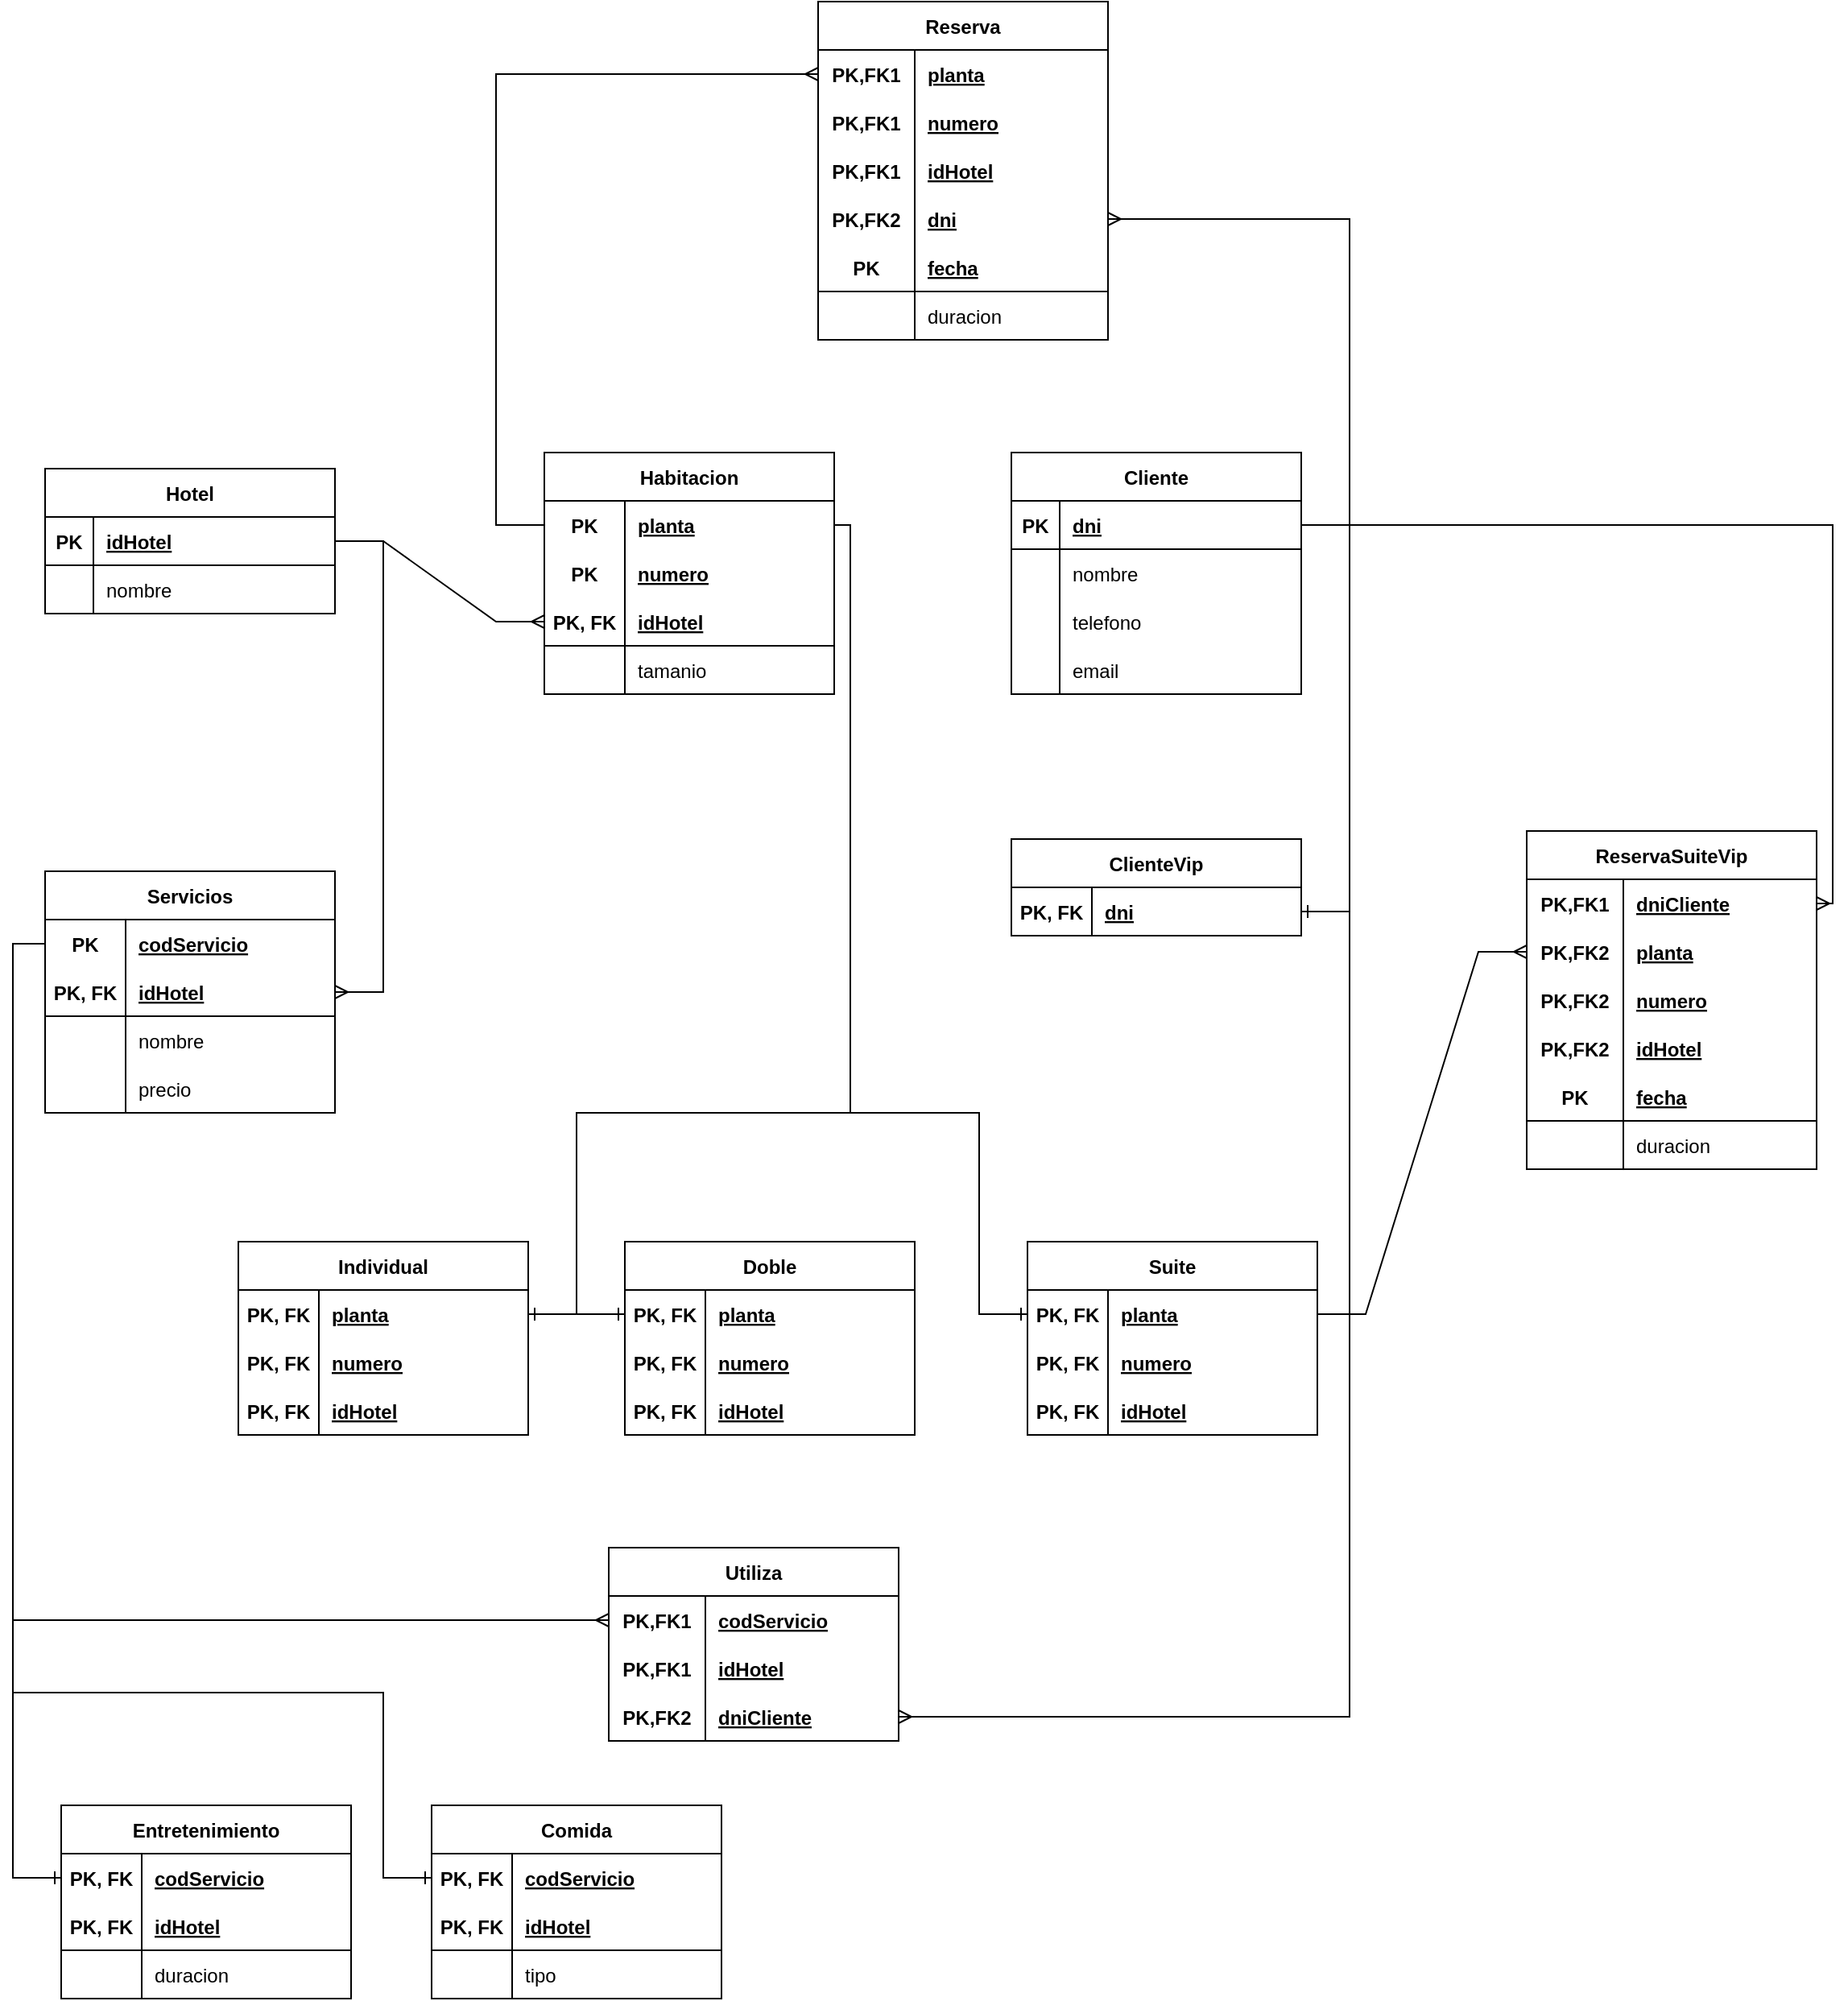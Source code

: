<mxfile version="16.5.1" type="device"><diagram id="R2lEEEUBdFMjLlhIrx00" name="Page-1"><mxGraphModel dx="1102" dy="1785" grid="1" gridSize="10" guides="1" tooltips="1" connect="1" arrows="1" fold="1" page="1" pageScale="1" pageWidth="850" pageHeight="1100" math="0" shadow="0" extFonts="Permanent Marker^https://fonts.googleapis.com/css?family=Permanent+Marker"><root><mxCell id="0"/><mxCell id="1" parent="0"/><mxCell id="rIfGOD6vOHqcDWKmsMJN-1" value="Hotel" style="shape=table;startSize=30;container=1;collapsible=1;childLayout=tableLayout;fixedRows=1;rowLines=0;fontStyle=1;align=center;resizeLast=1;" vertex="1" parent="1"><mxGeometry x="30" y="70" width="180" height="90" as="geometry"/></mxCell><mxCell id="rIfGOD6vOHqcDWKmsMJN-2" value="" style="shape=tableRow;horizontal=0;startSize=0;swimlaneHead=0;swimlaneBody=0;fillColor=none;collapsible=0;dropTarget=0;points=[[0,0.5],[1,0.5]];portConstraint=eastwest;top=0;left=0;right=0;bottom=1;" vertex="1" parent="rIfGOD6vOHqcDWKmsMJN-1"><mxGeometry y="30" width="180" height="30" as="geometry"/></mxCell><mxCell id="rIfGOD6vOHqcDWKmsMJN-3" value="PK" style="shape=partialRectangle;connectable=0;fillColor=none;top=0;left=0;bottom=0;right=0;fontStyle=1;overflow=hidden;" vertex="1" parent="rIfGOD6vOHqcDWKmsMJN-2"><mxGeometry width="30" height="30" as="geometry"><mxRectangle width="30" height="30" as="alternateBounds"/></mxGeometry></mxCell><mxCell id="rIfGOD6vOHqcDWKmsMJN-4" value="idHotel" style="shape=partialRectangle;connectable=0;fillColor=none;top=0;left=0;bottom=0;right=0;align=left;spacingLeft=6;fontStyle=5;overflow=hidden;" vertex="1" parent="rIfGOD6vOHqcDWKmsMJN-2"><mxGeometry x="30" width="150" height="30" as="geometry"><mxRectangle width="150" height="30" as="alternateBounds"/></mxGeometry></mxCell><mxCell id="rIfGOD6vOHqcDWKmsMJN-5" value="" style="shape=tableRow;horizontal=0;startSize=0;swimlaneHead=0;swimlaneBody=0;fillColor=none;collapsible=0;dropTarget=0;points=[[0,0.5],[1,0.5]];portConstraint=eastwest;top=0;left=0;right=0;bottom=0;" vertex="1" parent="rIfGOD6vOHqcDWKmsMJN-1"><mxGeometry y="60" width="180" height="30" as="geometry"/></mxCell><mxCell id="rIfGOD6vOHqcDWKmsMJN-6" value="" style="shape=partialRectangle;connectable=0;fillColor=none;top=0;left=0;bottom=0;right=0;editable=1;overflow=hidden;" vertex="1" parent="rIfGOD6vOHqcDWKmsMJN-5"><mxGeometry width="30" height="30" as="geometry"><mxRectangle width="30" height="30" as="alternateBounds"/></mxGeometry></mxCell><mxCell id="rIfGOD6vOHqcDWKmsMJN-7" value="nombre" style="shape=partialRectangle;connectable=0;fillColor=none;top=0;left=0;bottom=0;right=0;align=left;spacingLeft=6;overflow=hidden;" vertex="1" parent="rIfGOD6vOHqcDWKmsMJN-5"><mxGeometry x="30" width="150" height="30" as="geometry"><mxRectangle width="150" height="30" as="alternateBounds"/></mxGeometry></mxCell><mxCell id="rIfGOD6vOHqcDWKmsMJN-14" value="Habitacion" style="shape=table;startSize=30;container=1;collapsible=1;childLayout=tableLayout;fixedRows=1;rowLines=0;fontStyle=1;align=center;resizeLast=1;" vertex="1" parent="1"><mxGeometry x="340" y="60" width="180" height="150" as="geometry"/></mxCell><mxCell id="rIfGOD6vOHqcDWKmsMJN-15" value="" style="shape=tableRow;horizontal=0;startSize=0;swimlaneHead=0;swimlaneBody=0;fillColor=none;collapsible=0;dropTarget=0;points=[[0,0.5],[1,0.5]];portConstraint=eastwest;top=0;left=0;right=0;bottom=1;strokeColor=none;" vertex="1" parent="rIfGOD6vOHqcDWKmsMJN-14"><mxGeometry y="30" width="180" height="30" as="geometry"/></mxCell><mxCell id="rIfGOD6vOHqcDWKmsMJN-16" value="PK" style="shape=partialRectangle;connectable=0;fillColor=none;top=0;left=0;bottom=0;right=0;fontStyle=1;overflow=hidden;" vertex="1" parent="rIfGOD6vOHqcDWKmsMJN-15"><mxGeometry width="50" height="30" as="geometry"><mxRectangle width="50" height="30" as="alternateBounds"/></mxGeometry></mxCell><mxCell id="rIfGOD6vOHqcDWKmsMJN-17" value="planta" style="shape=partialRectangle;connectable=0;fillColor=none;top=0;left=0;bottom=0;right=0;align=left;spacingLeft=6;fontStyle=5;overflow=hidden;" vertex="1" parent="rIfGOD6vOHqcDWKmsMJN-15"><mxGeometry x="50" width="130" height="30" as="geometry"><mxRectangle width="130" height="30" as="alternateBounds"/></mxGeometry></mxCell><mxCell id="rIfGOD6vOHqcDWKmsMJN-27" value="" style="shape=tableRow;horizontal=0;startSize=0;swimlaneHead=0;swimlaneBody=0;fillColor=none;collapsible=0;dropTarget=0;points=[[0,0.5],[1,0.5]];portConstraint=eastwest;top=0;left=0;right=0;bottom=1;strokeColor=none;" vertex="1" parent="rIfGOD6vOHqcDWKmsMJN-14"><mxGeometry y="60" width="180" height="30" as="geometry"/></mxCell><mxCell id="rIfGOD6vOHqcDWKmsMJN-28" value="PK" style="shape=partialRectangle;connectable=0;fillColor=none;top=0;left=0;bottom=0;right=0;fontStyle=1;overflow=hidden;" vertex="1" parent="rIfGOD6vOHqcDWKmsMJN-27"><mxGeometry width="50" height="30" as="geometry"><mxRectangle width="50" height="30" as="alternateBounds"/></mxGeometry></mxCell><mxCell id="rIfGOD6vOHqcDWKmsMJN-29" value="numero" style="shape=partialRectangle;connectable=0;fillColor=none;top=0;left=0;bottom=0;right=0;align=left;spacingLeft=6;fontStyle=5;overflow=hidden;" vertex="1" parent="rIfGOD6vOHqcDWKmsMJN-27"><mxGeometry x="50" width="130" height="30" as="geometry"><mxRectangle width="130" height="30" as="alternateBounds"/></mxGeometry></mxCell><mxCell id="rIfGOD6vOHqcDWKmsMJN-30" value="" style="shape=tableRow;horizontal=0;startSize=0;swimlaneHead=0;swimlaneBody=0;fillColor=none;collapsible=0;dropTarget=0;points=[[0,0.5],[1,0.5]];portConstraint=eastwest;top=0;left=0;right=0;bottom=1;" vertex="1" parent="rIfGOD6vOHqcDWKmsMJN-14"><mxGeometry y="90" width="180" height="30" as="geometry"/></mxCell><mxCell id="rIfGOD6vOHqcDWKmsMJN-31" value="PK, FK" style="shape=partialRectangle;connectable=0;fillColor=none;top=0;left=0;bottom=0;right=0;fontStyle=1;overflow=hidden;" vertex="1" parent="rIfGOD6vOHqcDWKmsMJN-30"><mxGeometry width="50" height="30" as="geometry"><mxRectangle width="50" height="30" as="alternateBounds"/></mxGeometry></mxCell><mxCell id="rIfGOD6vOHqcDWKmsMJN-32" value="idHotel" style="shape=partialRectangle;connectable=0;fillColor=none;top=0;left=0;bottom=0;right=0;align=left;spacingLeft=6;fontStyle=5;overflow=hidden;" vertex="1" parent="rIfGOD6vOHqcDWKmsMJN-30"><mxGeometry x="50" width="130" height="30" as="geometry"><mxRectangle width="130" height="30" as="alternateBounds"/></mxGeometry></mxCell><mxCell id="rIfGOD6vOHqcDWKmsMJN-18" value="" style="shape=tableRow;horizontal=0;startSize=0;swimlaneHead=0;swimlaneBody=0;fillColor=none;collapsible=0;dropTarget=0;points=[[0,0.5],[1,0.5]];portConstraint=eastwest;top=0;left=0;right=0;bottom=0;" vertex="1" parent="rIfGOD6vOHqcDWKmsMJN-14"><mxGeometry y="120" width="180" height="30" as="geometry"/></mxCell><mxCell id="rIfGOD6vOHqcDWKmsMJN-19" value="" style="shape=partialRectangle;connectable=0;fillColor=none;top=0;left=0;bottom=0;right=0;editable=1;overflow=hidden;" vertex="1" parent="rIfGOD6vOHqcDWKmsMJN-18"><mxGeometry width="50" height="30" as="geometry"><mxRectangle width="50" height="30" as="alternateBounds"/></mxGeometry></mxCell><mxCell id="rIfGOD6vOHqcDWKmsMJN-20" value="tamanio" style="shape=partialRectangle;connectable=0;fillColor=none;top=0;left=0;bottom=0;right=0;align=left;spacingLeft=6;overflow=hidden;" vertex="1" parent="rIfGOD6vOHqcDWKmsMJN-18"><mxGeometry x="50" width="130" height="30" as="geometry"><mxRectangle width="130" height="30" as="alternateBounds"/></mxGeometry></mxCell><mxCell id="rIfGOD6vOHqcDWKmsMJN-35" value="Cliente" style="shape=table;startSize=30;container=1;collapsible=1;childLayout=tableLayout;fixedRows=1;rowLines=0;fontStyle=1;align=center;resizeLast=1;" vertex="1" parent="1"><mxGeometry x="630" y="60" width="180" height="150" as="geometry"/></mxCell><mxCell id="rIfGOD6vOHqcDWKmsMJN-36" value="" style="shape=tableRow;horizontal=0;startSize=0;swimlaneHead=0;swimlaneBody=0;fillColor=none;collapsible=0;dropTarget=0;points=[[0,0.5],[1,0.5]];portConstraint=eastwest;top=0;left=0;right=0;bottom=1;" vertex="1" parent="rIfGOD6vOHqcDWKmsMJN-35"><mxGeometry y="30" width="180" height="30" as="geometry"/></mxCell><mxCell id="rIfGOD6vOHqcDWKmsMJN-37" value="PK" style="shape=partialRectangle;connectable=0;fillColor=none;top=0;left=0;bottom=0;right=0;fontStyle=1;overflow=hidden;" vertex="1" parent="rIfGOD6vOHqcDWKmsMJN-36"><mxGeometry width="30" height="30" as="geometry"><mxRectangle width="30" height="30" as="alternateBounds"/></mxGeometry></mxCell><mxCell id="rIfGOD6vOHqcDWKmsMJN-38" value="dni" style="shape=partialRectangle;connectable=0;fillColor=none;top=0;left=0;bottom=0;right=0;align=left;spacingLeft=6;fontStyle=5;overflow=hidden;" vertex="1" parent="rIfGOD6vOHqcDWKmsMJN-36"><mxGeometry x="30" width="150" height="30" as="geometry"><mxRectangle width="150" height="30" as="alternateBounds"/></mxGeometry></mxCell><mxCell id="rIfGOD6vOHqcDWKmsMJN-39" value="" style="shape=tableRow;horizontal=0;startSize=0;swimlaneHead=0;swimlaneBody=0;fillColor=none;collapsible=0;dropTarget=0;points=[[0,0.5],[1,0.5]];portConstraint=eastwest;top=0;left=0;right=0;bottom=0;" vertex="1" parent="rIfGOD6vOHqcDWKmsMJN-35"><mxGeometry y="60" width="180" height="30" as="geometry"/></mxCell><mxCell id="rIfGOD6vOHqcDWKmsMJN-40" value="" style="shape=partialRectangle;connectable=0;fillColor=none;top=0;left=0;bottom=0;right=0;editable=1;overflow=hidden;" vertex="1" parent="rIfGOD6vOHqcDWKmsMJN-39"><mxGeometry width="30" height="30" as="geometry"><mxRectangle width="30" height="30" as="alternateBounds"/></mxGeometry></mxCell><mxCell id="rIfGOD6vOHqcDWKmsMJN-41" value="nombre" style="shape=partialRectangle;connectable=0;fillColor=none;top=0;left=0;bottom=0;right=0;align=left;spacingLeft=6;overflow=hidden;" vertex="1" parent="rIfGOD6vOHqcDWKmsMJN-39"><mxGeometry x="30" width="150" height="30" as="geometry"><mxRectangle width="150" height="30" as="alternateBounds"/></mxGeometry></mxCell><mxCell id="rIfGOD6vOHqcDWKmsMJN-42" value="" style="shape=tableRow;horizontal=0;startSize=0;swimlaneHead=0;swimlaneBody=0;fillColor=none;collapsible=0;dropTarget=0;points=[[0,0.5],[1,0.5]];portConstraint=eastwest;top=0;left=0;right=0;bottom=0;" vertex="1" parent="rIfGOD6vOHqcDWKmsMJN-35"><mxGeometry y="90" width="180" height="30" as="geometry"/></mxCell><mxCell id="rIfGOD6vOHqcDWKmsMJN-43" value="" style="shape=partialRectangle;connectable=0;fillColor=none;top=0;left=0;bottom=0;right=0;editable=1;overflow=hidden;" vertex="1" parent="rIfGOD6vOHqcDWKmsMJN-42"><mxGeometry width="30" height="30" as="geometry"><mxRectangle width="30" height="30" as="alternateBounds"/></mxGeometry></mxCell><mxCell id="rIfGOD6vOHqcDWKmsMJN-44" value="telefono" style="shape=partialRectangle;connectable=0;fillColor=none;top=0;left=0;bottom=0;right=0;align=left;spacingLeft=6;overflow=hidden;" vertex="1" parent="rIfGOD6vOHqcDWKmsMJN-42"><mxGeometry x="30" width="150" height="30" as="geometry"><mxRectangle width="150" height="30" as="alternateBounds"/></mxGeometry></mxCell><mxCell id="rIfGOD6vOHqcDWKmsMJN-45" value="" style="shape=tableRow;horizontal=0;startSize=0;swimlaneHead=0;swimlaneBody=0;fillColor=none;collapsible=0;dropTarget=0;points=[[0,0.5],[1,0.5]];portConstraint=eastwest;top=0;left=0;right=0;bottom=0;" vertex="1" parent="rIfGOD6vOHqcDWKmsMJN-35"><mxGeometry y="120" width="180" height="30" as="geometry"/></mxCell><mxCell id="rIfGOD6vOHqcDWKmsMJN-46" value="" style="shape=partialRectangle;connectable=0;fillColor=none;top=0;left=0;bottom=0;right=0;editable=1;overflow=hidden;" vertex="1" parent="rIfGOD6vOHqcDWKmsMJN-45"><mxGeometry width="30" height="30" as="geometry"><mxRectangle width="30" height="30" as="alternateBounds"/></mxGeometry></mxCell><mxCell id="rIfGOD6vOHqcDWKmsMJN-47" value="email" style="shape=partialRectangle;connectable=0;fillColor=none;top=0;left=0;bottom=0;right=0;align=left;spacingLeft=6;overflow=hidden;" vertex="1" parent="rIfGOD6vOHqcDWKmsMJN-45"><mxGeometry x="30" width="150" height="30" as="geometry"><mxRectangle width="150" height="30" as="alternateBounds"/></mxGeometry></mxCell><mxCell id="rIfGOD6vOHqcDWKmsMJN-48" value="Servicios" style="shape=table;startSize=30;container=1;collapsible=1;childLayout=tableLayout;fixedRows=1;rowLines=0;fontStyle=1;align=center;resizeLast=1;" vertex="1" parent="1"><mxGeometry x="30" y="320" width="180" height="150" as="geometry"/></mxCell><mxCell id="rIfGOD6vOHqcDWKmsMJN-49" value="" style="shape=tableRow;horizontal=0;startSize=0;swimlaneHead=0;swimlaneBody=0;fillColor=none;collapsible=0;dropTarget=0;points=[[0,0.5],[1,0.5]];portConstraint=eastwest;top=0;left=0;right=0;bottom=1;strokeColor=none;" vertex="1" parent="rIfGOD6vOHqcDWKmsMJN-48"><mxGeometry y="30" width="180" height="30" as="geometry"/></mxCell><mxCell id="rIfGOD6vOHqcDWKmsMJN-50" value="PK" style="shape=partialRectangle;connectable=0;fillColor=none;top=0;left=0;bottom=0;right=0;fontStyle=1;overflow=hidden;" vertex="1" parent="rIfGOD6vOHqcDWKmsMJN-49"><mxGeometry width="50" height="30" as="geometry"><mxRectangle width="50" height="30" as="alternateBounds"/></mxGeometry></mxCell><mxCell id="rIfGOD6vOHqcDWKmsMJN-51" value="codServicio" style="shape=partialRectangle;connectable=0;fillColor=none;top=0;left=0;bottom=0;right=0;align=left;spacingLeft=6;fontStyle=5;overflow=hidden;" vertex="1" parent="rIfGOD6vOHqcDWKmsMJN-49"><mxGeometry x="50" width="130" height="30" as="geometry"><mxRectangle width="130" height="30" as="alternateBounds"/></mxGeometry></mxCell><mxCell id="rIfGOD6vOHqcDWKmsMJN-61" value="" style="shape=tableRow;horizontal=0;startSize=0;swimlaneHead=0;swimlaneBody=0;fillColor=none;collapsible=0;dropTarget=0;points=[[0,0.5],[1,0.5]];portConstraint=eastwest;top=0;left=0;right=0;bottom=1;" vertex="1" parent="rIfGOD6vOHqcDWKmsMJN-48"><mxGeometry y="60" width="180" height="30" as="geometry"/></mxCell><mxCell id="rIfGOD6vOHqcDWKmsMJN-62" value="PK, FK" style="shape=partialRectangle;connectable=0;fillColor=none;top=0;left=0;bottom=0;right=0;fontStyle=1;overflow=hidden;" vertex="1" parent="rIfGOD6vOHqcDWKmsMJN-61"><mxGeometry width="50" height="30" as="geometry"><mxRectangle width="50" height="30" as="alternateBounds"/></mxGeometry></mxCell><mxCell id="rIfGOD6vOHqcDWKmsMJN-63" value="idHotel" style="shape=partialRectangle;connectable=0;fillColor=none;top=0;left=0;bottom=0;right=0;align=left;spacingLeft=6;fontStyle=5;overflow=hidden;" vertex="1" parent="rIfGOD6vOHqcDWKmsMJN-61"><mxGeometry x="50" width="130" height="30" as="geometry"><mxRectangle width="130" height="30" as="alternateBounds"/></mxGeometry></mxCell><mxCell id="rIfGOD6vOHqcDWKmsMJN-52" value="" style="shape=tableRow;horizontal=0;startSize=0;swimlaneHead=0;swimlaneBody=0;fillColor=none;collapsible=0;dropTarget=0;points=[[0,0.5],[1,0.5]];portConstraint=eastwest;top=0;left=0;right=0;bottom=0;" vertex="1" parent="rIfGOD6vOHqcDWKmsMJN-48"><mxGeometry y="90" width="180" height="30" as="geometry"/></mxCell><mxCell id="rIfGOD6vOHqcDWKmsMJN-53" value="" style="shape=partialRectangle;connectable=0;fillColor=none;top=0;left=0;bottom=0;right=0;editable=1;overflow=hidden;" vertex="1" parent="rIfGOD6vOHqcDWKmsMJN-52"><mxGeometry width="50" height="30" as="geometry"><mxRectangle width="50" height="30" as="alternateBounds"/></mxGeometry></mxCell><mxCell id="rIfGOD6vOHqcDWKmsMJN-54" value="nombre" style="shape=partialRectangle;connectable=0;fillColor=none;top=0;left=0;bottom=0;right=0;align=left;spacingLeft=6;overflow=hidden;" vertex="1" parent="rIfGOD6vOHqcDWKmsMJN-52"><mxGeometry x="50" width="130" height="30" as="geometry"><mxRectangle width="130" height="30" as="alternateBounds"/></mxGeometry></mxCell><mxCell id="rIfGOD6vOHqcDWKmsMJN-55" value="" style="shape=tableRow;horizontal=0;startSize=0;swimlaneHead=0;swimlaneBody=0;fillColor=none;collapsible=0;dropTarget=0;points=[[0,0.5],[1,0.5]];portConstraint=eastwest;top=0;left=0;right=0;bottom=0;" vertex="1" parent="rIfGOD6vOHqcDWKmsMJN-48"><mxGeometry y="120" width="180" height="30" as="geometry"/></mxCell><mxCell id="rIfGOD6vOHqcDWKmsMJN-56" value="" style="shape=partialRectangle;connectable=0;fillColor=none;top=0;left=0;bottom=0;right=0;editable=1;overflow=hidden;" vertex="1" parent="rIfGOD6vOHqcDWKmsMJN-55"><mxGeometry width="50" height="30" as="geometry"><mxRectangle width="50" height="30" as="alternateBounds"/></mxGeometry></mxCell><mxCell id="rIfGOD6vOHqcDWKmsMJN-57" value="precio" style="shape=partialRectangle;connectable=0;fillColor=none;top=0;left=0;bottom=0;right=0;align=left;spacingLeft=6;overflow=hidden;" vertex="1" parent="rIfGOD6vOHqcDWKmsMJN-55"><mxGeometry x="50" width="130" height="30" as="geometry"><mxRectangle width="130" height="30" as="alternateBounds"/></mxGeometry></mxCell><mxCell id="rIfGOD6vOHqcDWKmsMJN-64" value="" style="edgeStyle=entityRelationEdgeStyle;fontSize=12;html=1;endArrow=ERmany;endFill=0;rounded=0;" edge="1" parent="1" source="rIfGOD6vOHqcDWKmsMJN-2" target="rIfGOD6vOHqcDWKmsMJN-30"><mxGeometry width="100" height="100" relative="1" as="geometry"><mxPoint x="370" y="400" as="sourcePoint"/><mxPoint x="470" y="300" as="targetPoint"/></mxGeometry></mxCell><mxCell id="rIfGOD6vOHqcDWKmsMJN-65" value="" style="edgeStyle=entityRelationEdgeStyle;fontSize=12;html=1;endArrow=ERmany;endFill=0;rounded=0;" edge="1" parent="1" source="rIfGOD6vOHqcDWKmsMJN-2" target="rIfGOD6vOHqcDWKmsMJN-61"><mxGeometry width="100" height="100" relative="1" as="geometry"><mxPoint x="370" y="400" as="sourcePoint"/><mxPoint x="470" y="300" as="targetPoint"/></mxGeometry></mxCell><mxCell id="rIfGOD6vOHqcDWKmsMJN-66" value="ClienteVip" style="shape=table;startSize=30;container=1;collapsible=1;childLayout=tableLayout;fixedRows=1;rowLines=0;fontStyle=1;align=center;resizeLast=1;" vertex="1" parent="1"><mxGeometry x="630" y="300" width="180" height="60" as="geometry"/></mxCell><mxCell id="rIfGOD6vOHqcDWKmsMJN-67" value="" style="shape=tableRow;horizontal=0;startSize=0;swimlaneHead=0;swimlaneBody=0;fillColor=none;collapsible=0;dropTarget=0;points=[[0,0.5],[1,0.5]];portConstraint=eastwest;top=0;left=0;right=0;bottom=1;" vertex="1" parent="rIfGOD6vOHqcDWKmsMJN-66"><mxGeometry y="30" width="180" height="30" as="geometry"/></mxCell><mxCell id="rIfGOD6vOHqcDWKmsMJN-68" value="PK, FK" style="shape=partialRectangle;connectable=0;fillColor=none;top=0;left=0;bottom=0;right=0;fontStyle=1;overflow=hidden;" vertex="1" parent="rIfGOD6vOHqcDWKmsMJN-67"><mxGeometry width="50" height="30" as="geometry"><mxRectangle width="50" height="30" as="alternateBounds"/></mxGeometry></mxCell><mxCell id="rIfGOD6vOHqcDWKmsMJN-69" value="dni" style="shape=partialRectangle;connectable=0;fillColor=none;top=0;left=0;bottom=0;right=0;align=left;spacingLeft=6;fontStyle=5;overflow=hidden;" vertex="1" parent="rIfGOD6vOHqcDWKmsMJN-67"><mxGeometry x="50" width="130" height="30" as="geometry"><mxRectangle width="130" height="30" as="alternateBounds"/></mxGeometry></mxCell><mxCell id="rIfGOD6vOHqcDWKmsMJN-79" value="" style="edgeStyle=entityRelationEdgeStyle;fontSize=12;html=1;endArrow=ERone;endFill=1;rounded=0;" edge="1" parent="1" source="rIfGOD6vOHqcDWKmsMJN-36" target="rIfGOD6vOHqcDWKmsMJN-67"><mxGeometry width="100" height="100" relative="1" as="geometry"><mxPoint x="370" y="400" as="sourcePoint"/><mxPoint x="470" y="300" as="targetPoint"/></mxGeometry></mxCell><mxCell id="rIfGOD6vOHqcDWKmsMJN-80" value="Individual" style="shape=table;startSize=30;container=1;collapsible=1;childLayout=tableLayout;fixedRows=1;rowLines=0;fontStyle=1;align=center;resizeLast=1;" vertex="1" parent="1"><mxGeometry x="150" y="550" width="180" height="120" as="geometry"/></mxCell><mxCell id="rIfGOD6vOHqcDWKmsMJN-81" value="" style="shape=tableRow;horizontal=0;startSize=0;swimlaneHead=0;swimlaneBody=0;fillColor=none;collapsible=0;dropTarget=0;points=[[0,0.5],[1,0.5]];portConstraint=eastwest;top=0;left=0;right=0;bottom=1;strokeColor=none;" vertex="1" parent="rIfGOD6vOHqcDWKmsMJN-80"><mxGeometry y="30" width="180" height="30" as="geometry"/></mxCell><mxCell id="rIfGOD6vOHqcDWKmsMJN-82" value="PK, FK" style="shape=partialRectangle;connectable=0;fillColor=none;top=0;left=0;bottom=0;right=0;fontStyle=1;overflow=hidden;" vertex="1" parent="rIfGOD6vOHqcDWKmsMJN-81"><mxGeometry width="50" height="30" as="geometry"><mxRectangle width="50" height="30" as="alternateBounds"/></mxGeometry></mxCell><mxCell id="rIfGOD6vOHqcDWKmsMJN-83" value="planta" style="shape=partialRectangle;connectable=0;fillColor=none;top=0;left=0;bottom=0;right=0;align=left;spacingLeft=6;fontStyle=5;overflow=hidden;" vertex="1" parent="rIfGOD6vOHqcDWKmsMJN-81"><mxGeometry x="50" width="130" height="30" as="geometry"><mxRectangle width="130" height="30" as="alternateBounds"/></mxGeometry></mxCell><mxCell id="rIfGOD6vOHqcDWKmsMJN-93" value="" style="shape=tableRow;horizontal=0;startSize=0;swimlaneHead=0;swimlaneBody=0;fillColor=none;collapsible=0;dropTarget=0;points=[[0,0.5],[1,0.5]];portConstraint=eastwest;top=0;left=0;right=0;bottom=1;strokeColor=none;" vertex="1" parent="rIfGOD6vOHqcDWKmsMJN-80"><mxGeometry y="60" width="180" height="30" as="geometry"/></mxCell><mxCell id="rIfGOD6vOHqcDWKmsMJN-94" value="PK, FK" style="shape=partialRectangle;connectable=0;fillColor=none;top=0;left=0;bottom=0;right=0;fontStyle=1;overflow=hidden;" vertex="1" parent="rIfGOD6vOHqcDWKmsMJN-93"><mxGeometry width="50" height="30" as="geometry"><mxRectangle width="50" height="30" as="alternateBounds"/></mxGeometry></mxCell><mxCell id="rIfGOD6vOHqcDWKmsMJN-95" value="numero" style="shape=partialRectangle;connectable=0;fillColor=none;top=0;left=0;bottom=0;right=0;align=left;spacingLeft=6;fontStyle=5;overflow=hidden;" vertex="1" parent="rIfGOD6vOHqcDWKmsMJN-93"><mxGeometry x="50" width="130" height="30" as="geometry"><mxRectangle width="130" height="30" as="alternateBounds"/></mxGeometry></mxCell><mxCell id="rIfGOD6vOHqcDWKmsMJN-96" value="" style="shape=tableRow;horizontal=0;startSize=0;swimlaneHead=0;swimlaneBody=0;fillColor=none;collapsible=0;dropTarget=0;points=[[0,0.5],[1,0.5]];portConstraint=eastwest;top=0;left=0;right=0;bottom=1;" vertex="1" parent="rIfGOD6vOHqcDWKmsMJN-80"><mxGeometry y="90" width="180" height="30" as="geometry"/></mxCell><mxCell id="rIfGOD6vOHqcDWKmsMJN-97" value="PK, FK" style="shape=partialRectangle;connectable=0;fillColor=none;top=0;left=0;bottom=0;right=0;fontStyle=1;overflow=hidden;" vertex="1" parent="rIfGOD6vOHqcDWKmsMJN-96"><mxGeometry width="50" height="30" as="geometry"><mxRectangle width="50" height="30" as="alternateBounds"/></mxGeometry></mxCell><mxCell id="rIfGOD6vOHqcDWKmsMJN-98" value="idHotel" style="shape=partialRectangle;connectable=0;fillColor=none;top=0;left=0;bottom=0;right=0;align=left;spacingLeft=6;fontStyle=5;overflow=hidden;" vertex="1" parent="rIfGOD6vOHqcDWKmsMJN-96"><mxGeometry x="50" width="130" height="30" as="geometry"><mxRectangle width="130" height="30" as="alternateBounds"/></mxGeometry></mxCell><mxCell id="rIfGOD6vOHqcDWKmsMJN-99" value="Doble" style="shape=table;startSize=30;container=1;collapsible=1;childLayout=tableLayout;fixedRows=1;rowLines=0;fontStyle=1;align=center;resizeLast=1;" vertex="1" parent="1"><mxGeometry x="390" y="550" width="180" height="120" as="geometry"/></mxCell><mxCell id="rIfGOD6vOHqcDWKmsMJN-100" value="" style="shape=tableRow;horizontal=0;startSize=0;swimlaneHead=0;swimlaneBody=0;fillColor=none;collapsible=0;dropTarget=0;points=[[0,0.5],[1,0.5]];portConstraint=eastwest;top=0;left=0;right=0;bottom=1;strokeColor=none;" vertex="1" parent="rIfGOD6vOHqcDWKmsMJN-99"><mxGeometry y="30" width="180" height="30" as="geometry"/></mxCell><mxCell id="rIfGOD6vOHqcDWKmsMJN-101" value="PK, FK" style="shape=partialRectangle;connectable=0;fillColor=none;top=0;left=0;bottom=0;right=0;fontStyle=1;overflow=hidden;" vertex="1" parent="rIfGOD6vOHqcDWKmsMJN-100"><mxGeometry width="50" height="30" as="geometry"><mxRectangle width="50" height="30" as="alternateBounds"/></mxGeometry></mxCell><mxCell id="rIfGOD6vOHqcDWKmsMJN-102" value="planta" style="shape=partialRectangle;connectable=0;fillColor=none;top=0;left=0;bottom=0;right=0;align=left;spacingLeft=6;fontStyle=5;overflow=hidden;" vertex="1" parent="rIfGOD6vOHqcDWKmsMJN-100"><mxGeometry x="50" width="130" height="30" as="geometry"><mxRectangle width="130" height="30" as="alternateBounds"/></mxGeometry></mxCell><mxCell id="rIfGOD6vOHqcDWKmsMJN-103" value="" style="shape=tableRow;horizontal=0;startSize=0;swimlaneHead=0;swimlaneBody=0;fillColor=none;collapsible=0;dropTarget=0;points=[[0,0.5],[1,0.5]];portConstraint=eastwest;top=0;left=0;right=0;bottom=1;strokeColor=none;" vertex="1" parent="rIfGOD6vOHqcDWKmsMJN-99"><mxGeometry y="60" width="180" height="30" as="geometry"/></mxCell><mxCell id="rIfGOD6vOHqcDWKmsMJN-104" value="PK, FK" style="shape=partialRectangle;connectable=0;fillColor=none;top=0;left=0;bottom=0;right=0;fontStyle=1;overflow=hidden;" vertex="1" parent="rIfGOD6vOHqcDWKmsMJN-103"><mxGeometry width="50" height="30" as="geometry"><mxRectangle width="50" height="30" as="alternateBounds"/></mxGeometry></mxCell><mxCell id="rIfGOD6vOHqcDWKmsMJN-105" value="numero" style="shape=partialRectangle;connectable=0;fillColor=none;top=0;left=0;bottom=0;right=0;align=left;spacingLeft=6;fontStyle=5;overflow=hidden;" vertex="1" parent="rIfGOD6vOHqcDWKmsMJN-103"><mxGeometry x="50" width="130" height="30" as="geometry"><mxRectangle width="130" height="30" as="alternateBounds"/></mxGeometry></mxCell><mxCell id="rIfGOD6vOHqcDWKmsMJN-106" value="" style="shape=tableRow;horizontal=0;startSize=0;swimlaneHead=0;swimlaneBody=0;fillColor=none;collapsible=0;dropTarget=0;points=[[0,0.5],[1,0.5]];portConstraint=eastwest;top=0;left=0;right=0;bottom=1;" vertex="1" parent="rIfGOD6vOHqcDWKmsMJN-99"><mxGeometry y="90" width="180" height="30" as="geometry"/></mxCell><mxCell id="rIfGOD6vOHqcDWKmsMJN-107" value="PK, FK" style="shape=partialRectangle;connectable=0;fillColor=none;top=0;left=0;bottom=0;right=0;fontStyle=1;overflow=hidden;" vertex="1" parent="rIfGOD6vOHqcDWKmsMJN-106"><mxGeometry width="50" height="30" as="geometry"><mxRectangle width="50" height="30" as="alternateBounds"/></mxGeometry></mxCell><mxCell id="rIfGOD6vOHqcDWKmsMJN-108" value="idHotel" style="shape=partialRectangle;connectable=0;fillColor=none;top=0;left=0;bottom=0;right=0;align=left;spacingLeft=6;fontStyle=5;overflow=hidden;" vertex="1" parent="rIfGOD6vOHqcDWKmsMJN-106"><mxGeometry x="50" width="130" height="30" as="geometry"><mxRectangle width="130" height="30" as="alternateBounds"/></mxGeometry></mxCell><mxCell id="rIfGOD6vOHqcDWKmsMJN-109" value="Suite" style="shape=table;startSize=30;container=1;collapsible=1;childLayout=tableLayout;fixedRows=1;rowLines=0;fontStyle=1;align=center;resizeLast=1;" vertex="1" parent="1"><mxGeometry x="640" y="550" width="180" height="120" as="geometry"/></mxCell><mxCell id="rIfGOD6vOHqcDWKmsMJN-110" value="" style="shape=tableRow;horizontal=0;startSize=0;swimlaneHead=0;swimlaneBody=0;fillColor=none;collapsible=0;dropTarget=0;points=[[0,0.5],[1,0.5]];portConstraint=eastwest;top=0;left=0;right=0;bottom=1;strokeColor=none;" vertex="1" parent="rIfGOD6vOHqcDWKmsMJN-109"><mxGeometry y="30" width="180" height="30" as="geometry"/></mxCell><mxCell id="rIfGOD6vOHqcDWKmsMJN-111" value="PK, FK" style="shape=partialRectangle;connectable=0;fillColor=none;top=0;left=0;bottom=0;right=0;fontStyle=1;overflow=hidden;" vertex="1" parent="rIfGOD6vOHqcDWKmsMJN-110"><mxGeometry width="50" height="30" as="geometry"><mxRectangle width="50" height="30" as="alternateBounds"/></mxGeometry></mxCell><mxCell id="rIfGOD6vOHqcDWKmsMJN-112" value="planta" style="shape=partialRectangle;connectable=0;fillColor=none;top=0;left=0;bottom=0;right=0;align=left;spacingLeft=6;fontStyle=5;overflow=hidden;" vertex="1" parent="rIfGOD6vOHqcDWKmsMJN-110"><mxGeometry x="50" width="130" height="30" as="geometry"><mxRectangle width="130" height="30" as="alternateBounds"/></mxGeometry></mxCell><mxCell id="rIfGOD6vOHqcDWKmsMJN-113" value="" style="shape=tableRow;horizontal=0;startSize=0;swimlaneHead=0;swimlaneBody=0;fillColor=none;collapsible=0;dropTarget=0;points=[[0,0.5],[1,0.5]];portConstraint=eastwest;top=0;left=0;right=0;bottom=1;strokeColor=none;" vertex="1" parent="rIfGOD6vOHqcDWKmsMJN-109"><mxGeometry y="60" width="180" height="30" as="geometry"/></mxCell><mxCell id="rIfGOD6vOHqcDWKmsMJN-114" value="PK, FK" style="shape=partialRectangle;connectable=0;fillColor=none;top=0;left=0;bottom=0;right=0;fontStyle=1;overflow=hidden;" vertex="1" parent="rIfGOD6vOHqcDWKmsMJN-113"><mxGeometry width="50" height="30" as="geometry"><mxRectangle width="50" height="30" as="alternateBounds"/></mxGeometry></mxCell><mxCell id="rIfGOD6vOHqcDWKmsMJN-115" value="numero" style="shape=partialRectangle;connectable=0;fillColor=none;top=0;left=0;bottom=0;right=0;align=left;spacingLeft=6;fontStyle=5;overflow=hidden;" vertex="1" parent="rIfGOD6vOHqcDWKmsMJN-113"><mxGeometry x="50" width="130" height="30" as="geometry"><mxRectangle width="130" height="30" as="alternateBounds"/></mxGeometry></mxCell><mxCell id="rIfGOD6vOHqcDWKmsMJN-116" value="" style="shape=tableRow;horizontal=0;startSize=0;swimlaneHead=0;swimlaneBody=0;fillColor=none;collapsible=0;dropTarget=0;points=[[0,0.5],[1,0.5]];portConstraint=eastwest;top=0;left=0;right=0;bottom=1;" vertex="1" parent="rIfGOD6vOHqcDWKmsMJN-109"><mxGeometry y="90" width="180" height="30" as="geometry"/></mxCell><mxCell id="rIfGOD6vOHqcDWKmsMJN-117" value="PK, FK" style="shape=partialRectangle;connectable=0;fillColor=none;top=0;left=0;bottom=0;right=0;fontStyle=1;overflow=hidden;" vertex="1" parent="rIfGOD6vOHqcDWKmsMJN-116"><mxGeometry width="50" height="30" as="geometry"><mxRectangle width="50" height="30" as="alternateBounds"/></mxGeometry></mxCell><mxCell id="rIfGOD6vOHqcDWKmsMJN-118" value="idHotel" style="shape=partialRectangle;connectable=0;fillColor=none;top=0;left=0;bottom=0;right=0;align=left;spacingLeft=6;fontStyle=5;overflow=hidden;" vertex="1" parent="rIfGOD6vOHqcDWKmsMJN-116"><mxGeometry x="50" width="130" height="30" as="geometry"><mxRectangle width="130" height="30" as="alternateBounds"/></mxGeometry></mxCell><mxCell id="rIfGOD6vOHqcDWKmsMJN-119" value="" style="edgeStyle=orthogonalEdgeStyle;fontSize=12;html=1;endArrow=ERone;endFill=1;rounded=0;" edge="1" parent="1" source="rIfGOD6vOHqcDWKmsMJN-15" target="rIfGOD6vOHqcDWKmsMJN-100"><mxGeometry width="100" height="100" relative="1" as="geometry"><mxPoint x="370" y="400" as="sourcePoint"/><mxPoint x="470" y="300" as="targetPoint"/><Array as="points"><mxPoint x="530" y="105"/><mxPoint x="530" y="470"/><mxPoint x="360" y="470"/><mxPoint x="360" y="595"/></Array></mxGeometry></mxCell><mxCell id="rIfGOD6vOHqcDWKmsMJN-120" value="" style="edgeStyle=orthogonalEdgeStyle;fontSize=12;html=1;endArrow=ERone;endFill=1;rounded=0;" edge="1" parent="1" source="rIfGOD6vOHqcDWKmsMJN-15" target="rIfGOD6vOHqcDWKmsMJN-81"><mxGeometry width="100" height="100" relative="1" as="geometry"><mxPoint x="370" y="400" as="sourcePoint"/><mxPoint x="470" y="300" as="targetPoint"/><Array as="points"><mxPoint x="530" y="105"/><mxPoint x="530" y="470"/><mxPoint x="360" y="470"/><mxPoint x="360" y="595"/></Array></mxGeometry></mxCell><mxCell id="rIfGOD6vOHqcDWKmsMJN-121" value="" style="edgeStyle=orthogonalEdgeStyle;fontSize=12;html=1;endArrow=ERone;endFill=1;rounded=0;" edge="1" parent="1" source="rIfGOD6vOHqcDWKmsMJN-15" target="rIfGOD6vOHqcDWKmsMJN-110"><mxGeometry width="100" height="100" relative="1" as="geometry"><mxPoint x="370" y="400" as="sourcePoint"/><mxPoint x="470" y="300" as="targetPoint"/><Array as="points"><mxPoint x="530" y="105"/><mxPoint x="530" y="470"/><mxPoint x="610" y="470"/><mxPoint x="610" y="595"/></Array></mxGeometry></mxCell><mxCell id="rIfGOD6vOHqcDWKmsMJN-122" value="ReservaSuiteVip" style="shape=table;startSize=30;container=1;collapsible=1;childLayout=tableLayout;fixedRows=1;rowLines=0;fontStyle=1;align=center;resizeLast=1;" vertex="1" parent="1"><mxGeometry x="950" y="295" width="180" height="210" as="geometry"/></mxCell><mxCell id="rIfGOD6vOHqcDWKmsMJN-123" value="" style="shape=tableRow;horizontal=0;startSize=0;swimlaneHead=0;swimlaneBody=0;fillColor=none;collapsible=0;dropTarget=0;points=[[0,0.5],[1,0.5]];portConstraint=eastwest;top=0;left=0;right=0;bottom=0;" vertex="1" parent="rIfGOD6vOHqcDWKmsMJN-122"><mxGeometry y="30" width="180" height="30" as="geometry"/></mxCell><mxCell id="rIfGOD6vOHqcDWKmsMJN-124" value="PK,FK1" style="shape=partialRectangle;connectable=0;fillColor=none;top=0;left=0;bottom=0;right=0;fontStyle=1;overflow=hidden;" vertex="1" parent="rIfGOD6vOHqcDWKmsMJN-123"><mxGeometry width="60" height="30" as="geometry"><mxRectangle width="60" height="30" as="alternateBounds"/></mxGeometry></mxCell><mxCell id="rIfGOD6vOHqcDWKmsMJN-125" value="dniCliente" style="shape=partialRectangle;connectable=0;fillColor=none;top=0;left=0;bottom=0;right=0;align=left;spacingLeft=6;fontStyle=5;overflow=hidden;" vertex="1" parent="rIfGOD6vOHqcDWKmsMJN-123"><mxGeometry x="60" width="120" height="30" as="geometry"><mxRectangle width="120" height="30" as="alternateBounds"/></mxGeometry></mxCell><mxCell id="rIfGOD6vOHqcDWKmsMJN-126" value="" style="shape=tableRow;horizontal=0;startSize=0;swimlaneHead=0;swimlaneBody=0;fillColor=none;collapsible=0;dropTarget=0;points=[[0,0.5],[1,0.5]];portConstraint=eastwest;top=0;left=0;right=0;bottom=1;strokeColor=none;" vertex="1" parent="rIfGOD6vOHqcDWKmsMJN-122"><mxGeometry y="60" width="180" height="30" as="geometry"/></mxCell><mxCell id="rIfGOD6vOHqcDWKmsMJN-127" value="PK,FK2" style="shape=partialRectangle;connectable=0;fillColor=none;top=0;left=0;bottom=0;right=0;fontStyle=1;overflow=hidden;" vertex="1" parent="rIfGOD6vOHqcDWKmsMJN-126"><mxGeometry width="60" height="30" as="geometry"><mxRectangle width="60" height="30" as="alternateBounds"/></mxGeometry></mxCell><mxCell id="rIfGOD6vOHqcDWKmsMJN-128" value="planta" style="shape=partialRectangle;connectable=0;fillColor=none;top=0;left=0;bottom=0;right=0;align=left;spacingLeft=6;fontStyle=5;overflow=hidden;" vertex="1" parent="rIfGOD6vOHqcDWKmsMJN-126"><mxGeometry x="60" width="120" height="30" as="geometry"><mxRectangle width="120" height="30" as="alternateBounds"/></mxGeometry></mxCell><mxCell id="rIfGOD6vOHqcDWKmsMJN-135" value="" style="shape=tableRow;horizontal=0;startSize=0;swimlaneHead=0;swimlaneBody=0;fillColor=none;collapsible=0;dropTarget=0;points=[[0,0.5],[1,0.5]];portConstraint=eastwest;top=0;left=0;right=0;bottom=1;strokeColor=none;" vertex="1" parent="rIfGOD6vOHqcDWKmsMJN-122"><mxGeometry y="90" width="180" height="30" as="geometry"/></mxCell><mxCell id="rIfGOD6vOHqcDWKmsMJN-136" value="PK,FK2" style="shape=partialRectangle;connectable=0;fillColor=none;top=0;left=0;bottom=0;right=0;fontStyle=1;overflow=hidden;" vertex="1" parent="rIfGOD6vOHqcDWKmsMJN-135"><mxGeometry width="60" height="30" as="geometry"><mxRectangle width="60" height="30" as="alternateBounds"/></mxGeometry></mxCell><mxCell id="rIfGOD6vOHqcDWKmsMJN-137" value="numero" style="shape=partialRectangle;connectable=0;fillColor=none;top=0;left=0;bottom=0;right=0;align=left;spacingLeft=6;fontStyle=5;overflow=hidden;" vertex="1" parent="rIfGOD6vOHqcDWKmsMJN-135"><mxGeometry x="60" width="120" height="30" as="geometry"><mxRectangle width="120" height="30" as="alternateBounds"/></mxGeometry></mxCell><mxCell id="rIfGOD6vOHqcDWKmsMJN-138" value="" style="shape=tableRow;horizontal=0;startSize=0;swimlaneHead=0;swimlaneBody=0;fillColor=none;collapsible=0;dropTarget=0;points=[[0,0.5],[1,0.5]];portConstraint=eastwest;top=0;left=0;right=0;bottom=1;strokeColor=none;" vertex="1" parent="rIfGOD6vOHqcDWKmsMJN-122"><mxGeometry y="120" width="180" height="30" as="geometry"/></mxCell><mxCell id="rIfGOD6vOHqcDWKmsMJN-139" value="PK,FK2" style="shape=partialRectangle;connectable=0;fillColor=none;top=0;left=0;bottom=0;right=0;fontStyle=1;overflow=hidden;" vertex="1" parent="rIfGOD6vOHqcDWKmsMJN-138"><mxGeometry width="60" height="30" as="geometry"><mxRectangle width="60" height="30" as="alternateBounds"/></mxGeometry></mxCell><mxCell id="rIfGOD6vOHqcDWKmsMJN-140" value="idHotel" style="shape=partialRectangle;connectable=0;fillColor=none;top=0;left=0;bottom=0;right=0;align=left;spacingLeft=6;fontStyle=5;overflow=hidden;" vertex="1" parent="rIfGOD6vOHqcDWKmsMJN-138"><mxGeometry x="60" width="120" height="30" as="geometry"><mxRectangle width="120" height="30" as="alternateBounds"/></mxGeometry></mxCell><mxCell id="rIfGOD6vOHqcDWKmsMJN-141" value="" style="shape=tableRow;horizontal=0;startSize=0;swimlaneHead=0;swimlaneBody=0;fillColor=none;collapsible=0;dropTarget=0;points=[[0,0.5],[1,0.5]];portConstraint=eastwest;top=0;left=0;right=0;bottom=1;" vertex="1" parent="rIfGOD6vOHqcDWKmsMJN-122"><mxGeometry y="150" width="180" height="30" as="geometry"/></mxCell><mxCell id="rIfGOD6vOHqcDWKmsMJN-142" value="PK" style="shape=partialRectangle;connectable=0;fillColor=none;top=0;left=0;bottom=0;right=0;fontStyle=1;overflow=hidden;" vertex="1" parent="rIfGOD6vOHqcDWKmsMJN-141"><mxGeometry width="60" height="30" as="geometry"><mxRectangle width="60" height="30" as="alternateBounds"/></mxGeometry></mxCell><mxCell id="rIfGOD6vOHqcDWKmsMJN-143" value="fecha" style="shape=partialRectangle;connectable=0;fillColor=none;top=0;left=0;bottom=0;right=0;align=left;spacingLeft=6;fontStyle=5;overflow=hidden;" vertex="1" parent="rIfGOD6vOHqcDWKmsMJN-141"><mxGeometry x="60" width="120" height="30" as="geometry"><mxRectangle width="120" height="30" as="alternateBounds"/></mxGeometry></mxCell><mxCell id="rIfGOD6vOHqcDWKmsMJN-129" value="" style="shape=tableRow;horizontal=0;startSize=0;swimlaneHead=0;swimlaneBody=0;fillColor=none;collapsible=0;dropTarget=0;points=[[0,0.5],[1,0.5]];portConstraint=eastwest;top=0;left=0;right=0;bottom=0;" vertex="1" parent="rIfGOD6vOHqcDWKmsMJN-122"><mxGeometry y="180" width="180" height="30" as="geometry"/></mxCell><mxCell id="rIfGOD6vOHqcDWKmsMJN-130" value="" style="shape=partialRectangle;connectable=0;fillColor=none;top=0;left=0;bottom=0;right=0;editable=1;overflow=hidden;" vertex="1" parent="rIfGOD6vOHqcDWKmsMJN-129"><mxGeometry width="60" height="30" as="geometry"><mxRectangle width="60" height="30" as="alternateBounds"/></mxGeometry></mxCell><mxCell id="rIfGOD6vOHqcDWKmsMJN-131" value="duracion" style="shape=partialRectangle;connectable=0;fillColor=none;top=0;left=0;bottom=0;right=0;align=left;spacingLeft=6;overflow=hidden;" vertex="1" parent="rIfGOD6vOHqcDWKmsMJN-129"><mxGeometry x="60" width="120" height="30" as="geometry"><mxRectangle width="120" height="30" as="alternateBounds"/></mxGeometry></mxCell><mxCell id="rIfGOD6vOHqcDWKmsMJN-144" value="Utiliza" style="shape=table;startSize=30;container=1;collapsible=1;childLayout=tableLayout;fixedRows=1;rowLines=0;fontStyle=1;align=center;resizeLast=1;" vertex="1" parent="1"><mxGeometry x="380" y="740" width="180" height="120" as="geometry"/></mxCell><mxCell id="rIfGOD6vOHqcDWKmsMJN-145" value="" style="shape=tableRow;horizontal=0;startSize=0;swimlaneHead=0;swimlaneBody=0;fillColor=none;collapsible=0;dropTarget=0;points=[[0,0.5],[1,0.5]];portConstraint=eastwest;top=0;left=0;right=0;bottom=0;" vertex="1" parent="rIfGOD6vOHqcDWKmsMJN-144"><mxGeometry y="30" width="180" height="30" as="geometry"/></mxCell><mxCell id="rIfGOD6vOHqcDWKmsMJN-146" value="PK,FK1" style="shape=partialRectangle;connectable=0;fillColor=none;top=0;left=0;bottom=0;right=0;fontStyle=1;overflow=hidden;" vertex="1" parent="rIfGOD6vOHqcDWKmsMJN-145"><mxGeometry width="60" height="30" as="geometry"><mxRectangle width="60" height="30" as="alternateBounds"/></mxGeometry></mxCell><mxCell id="rIfGOD6vOHqcDWKmsMJN-147" value="codServicio" style="shape=partialRectangle;connectable=0;fillColor=none;top=0;left=0;bottom=0;right=0;align=left;spacingLeft=6;fontStyle=5;overflow=hidden;" vertex="1" parent="rIfGOD6vOHqcDWKmsMJN-145"><mxGeometry x="60" width="120" height="30" as="geometry"><mxRectangle width="120" height="30" as="alternateBounds"/></mxGeometry></mxCell><mxCell id="rIfGOD6vOHqcDWKmsMJN-157" value="" style="shape=tableRow;horizontal=0;startSize=0;swimlaneHead=0;swimlaneBody=0;fillColor=none;collapsible=0;dropTarget=0;points=[[0,0.5],[1,0.5]];portConstraint=eastwest;top=0;left=0;right=0;bottom=0;" vertex="1" parent="rIfGOD6vOHqcDWKmsMJN-144"><mxGeometry y="60" width="180" height="30" as="geometry"/></mxCell><mxCell id="rIfGOD6vOHqcDWKmsMJN-158" value="PK,FK1" style="shape=partialRectangle;connectable=0;fillColor=none;top=0;left=0;bottom=0;right=0;fontStyle=1;overflow=hidden;" vertex="1" parent="rIfGOD6vOHqcDWKmsMJN-157"><mxGeometry width="60" height="30" as="geometry"><mxRectangle width="60" height="30" as="alternateBounds"/></mxGeometry></mxCell><mxCell id="rIfGOD6vOHqcDWKmsMJN-159" value="idHotel" style="shape=partialRectangle;connectable=0;fillColor=none;top=0;left=0;bottom=0;right=0;align=left;spacingLeft=6;fontStyle=5;overflow=hidden;" vertex="1" parent="rIfGOD6vOHqcDWKmsMJN-157"><mxGeometry x="60" width="120" height="30" as="geometry"><mxRectangle width="120" height="30" as="alternateBounds"/></mxGeometry></mxCell><mxCell id="rIfGOD6vOHqcDWKmsMJN-148" value="" style="shape=tableRow;horizontal=0;startSize=0;swimlaneHead=0;swimlaneBody=0;fillColor=none;collapsible=0;dropTarget=0;points=[[0,0.5],[1,0.5]];portConstraint=eastwest;top=0;left=0;right=0;bottom=1;" vertex="1" parent="rIfGOD6vOHqcDWKmsMJN-144"><mxGeometry y="90" width="180" height="30" as="geometry"/></mxCell><mxCell id="rIfGOD6vOHqcDWKmsMJN-149" value="PK,FK2" style="shape=partialRectangle;connectable=0;fillColor=none;top=0;left=0;bottom=0;right=0;fontStyle=1;overflow=hidden;" vertex="1" parent="rIfGOD6vOHqcDWKmsMJN-148"><mxGeometry width="60" height="30" as="geometry"><mxRectangle width="60" height="30" as="alternateBounds"/></mxGeometry></mxCell><mxCell id="rIfGOD6vOHqcDWKmsMJN-150" value="dniCliente" style="shape=partialRectangle;connectable=0;fillColor=none;top=0;left=0;bottom=0;right=0;align=left;spacingLeft=6;fontStyle=5;overflow=hidden;" vertex="1" parent="rIfGOD6vOHqcDWKmsMJN-148"><mxGeometry x="60" width="120" height="30" as="geometry"><mxRectangle width="120" height="30" as="alternateBounds"/></mxGeometry></mxCell><mxCell id="rIfGOD6vOHqcDWKmsMJN-160" value="" style="edgeStyle=orthogonalEdgeStyle;fontSize=12;html=1;endArrow=ERmany;rounded=0;" edge="1" parent="1" source="rIfGOD6vOHqcDWKmsMJN-36" target="rIfGOD6vOHqcDWKmsMJN-148"><mxGeometry width="100" height="100" relative="1" as="geometry"><mxPoint x="530" y="500" as="sourcePoint"/><mxPoint x="630" y="400" as="targetPoint"/><Array as="points"><mxPoint x="840" y="105"/><mxPoint x="840" y="845"/></Array></mxGeometry></mxCell><mxCell id="rIfGOD6vOHqcDWKmsMJN-161" value="" style="edgeStyle=orthogonalEdgeStyle;fontSize=12;html=1;endArrow=ERmany;rounded=0;" edge="1" parent="1" source="rIfGOD6vOHqcDWKmsMJN-49" target="rIfGOD6vOHqcDWKmsMJN-145"><mxGeometry width="100" height="100" relative="1" as="geometry"><mxPoint x="420" y="630" as="sourcePoint"/><mxPoint x="520" y="530" as="targetPoint"/><Array as="points"><mxPoint x="10" y="365"/><mxPoint x="10" y="785"/></Array></mxGeometry></mxCell><mxCell id="rIfGOD6vOHqcDWKmsMJN-162" value="" style="edgeStyle=orthogonalEdgeStyle;fontSize=12;html=1;endArrow=ERmany;rounded=0;" edge="1" parent="1" source="rIfGOD6vOHqcDWKmsMJN-36" target="rIfGOD6vOHqcDWKmsMJN-123"><mxGeometry width="100" height="100" relative="1" as="geometry"><mxPoint x="730" y="400" as="sourcePoint"/><mxPoint x="830" y="300" as="targetPoint"/><Array as="points"><mxPoint x="1140" y="105"/><mxPoint x="1140" y="340"/></Array></mxGeometry></mxCell><mxCell id="rIfGOD6vOHqcDWKmsMJN-163" value="" style="edgeStyle=entityRelationEdgeStyle;fontSize=12;html=1;endArrow=ERmany;rounded=0;" edge="1" parent="1" source="rIfGOD6vOHqcDWKmsMJN-110" target="rIfGOD6vOHqcDWKmsMJN-126"><mxGeometry width="100" height="100" relative="1" as="geometry"><mxPoint x="700" y="420" as="sourcePoint"/><mxPoint x="800" y="320" as="targetPoint"/></mxGeometry></mxCell><mxCell id="rIfGOD6vOHqcDWKmsMJN-164" value="Entretenimiento" style="shape=table;startSize=30;container=1;collapsible=1;childLayout=tableLayout;fixedRows=1;rowLines=0;fontStyle=1;align=center;resizeLast=1;" vertex="1" parent="1"><mxGeometry x="40" y="900" width="180" height="120" as="geometry"/></mxCell><mxCell id="rIfGOD6vOHqcDWKmsMJN-165" value="" style="shape=tableRow;horizontal=0;startSize=0;swimlaneHead=0;swimlaneBody=0;fillColor=none;collapsible=0;dropTarget=0;points=[[0,0.5],[1,0.5]];portConstraint=eastwest;top=0;left=0;right=0;bottom=1;strokeColor=none;" vertex="1" parent="rIfGOD6vOHqcDWKmsMJN-164"><mxGeometry y="30" width="180" height="30" as="geometry"/></mxCell><mxCell id="rIfGOD6vOHqcDWKmsMJN-166" value="PK, FK" style="shape=partialRectangle;connectable=0;fillColor=none;top=0;left=0;bottom=0;right=0;fontStyle=1;overflow=hidden;" vertex="1" parent="rIfGOD6vOHqcDWKmsMJN-165"><mxGeometry width="50" height="30" as="geometry"><mxRectangle width="50" height="30" as="alternateBounds"/></mxGeometry></mxCell><mxCell id="rIfGOD6vOHqcDWKmsMJN-167" value="codServicio" style="shape=partialRectangle;connectable=0;fillColor=none;top=0;left=0;bottom=0;right=0;align=left;spacingLeft=6;fontStyle=5;overflow=hidden;" vertex="1" parent="rIfGOD6vOHqcDWKmsMJN-165"><mxGeometry x="50" width="130" height="30" as="geometry"><mxRectangle width="130" height="30" as="alternateBounds"/></mxGeometry></mxCell><mxCell id="rIfGOD6vOHqcDWKmsMJN-190" value="" style="shape=tableRow;horizontal=0;startSize=0;swimlaneHead=0;swimlaneBody=0;fillColor=none;collapsible=0;dropTarget=0;points=[[0,0.5],[1,0.5]];portConstraint=eastwest;top=0;left=0;right=0;bottom=1;" vertex="1" parent="rIfGOD6vOHqcDWKmsMJN-164"><mxGeometry y="60" width="180" height="30" as="geometry"/></mxCell><mxCell id="rIfGOD6vOHqcDWKmsMJN-191" value="PK, FK" style="shape=partialRectangle;connectable=0;fillColor=none;top=0;left=0;bottom=0;right=0;fontStyle=1;overflow=hidden;" vertex="1" parent="rIfGOD6vOHqcDWKmsMJN-190"><mxGeometry width="50" height="30" as="geometry"><mxRectangle width="50" height="30" as="alternateBounds"/></mxGeometry></mxCell><mxCell id="rIfGOD6vOHqcDWKmsMJN-192" value="idHotel" style="shape=partialRectangle;connectable=0;fillColor=none;top=0;left=0;bottom=0;right=0;align=left;spacingLeft=6;fontStyle=5;overflow=hidden;" vertex="1" parent="rIfGOD6vOHqcDWKmsMJN-190"><mxGeometry x="50" width="130" height="30" as="geometry"><mxRectangle width="130" height="30" as="alternateBounds"/></mxGeometry></mxCell><mxCell id="rIfGOD6vOHqcDWKmsMJN-168" value="" style="shape=tableRow;horizontal=0;startSize=0;swimlaneHead=0;swimlaneBody=0;fillColor=none;collapsible=0;dropTarget=0;points=[[0,0.5],[1,0.5]];portConstraint=eastwest;top=0;left=0;right=0;bottom=0;" vertex="1" parent="rIfGOD6vOHqcDWKmsMJN-164"><mxGeometry y="90" width="180" height="30" as="geometry"/></mxCell><mxCell id="rIfGOD6vOHqcDWKmsMJN-169" value="" style="shape=partialRectangle;connectable=0;fillColor=none;top=0;left=0;bottom=0;right=0;editable=1;overflow=hidden;" vertex="1" parent="rIfGOD6vOHqcDWKmsMJN-168"><mxGeometry width="50" height="30" as="geometry"><mxRectangle width="50" height="30" as="alternateBounds"/></mxGeometry></mxCell><mxCell id="rIfGOD6vOHqcDWKmsMJN-170" value="duracion" style="shape=partialRectangle;connectable=0;fillColor=none;top=0;left=0;bottom=0;right=0;align=left;spacingLeft=6;overflow=hidden;" vertex="1" parent="rIfGOD6vOHqcDWKmsMJN-168"><mxGeometry x="50" width="130" height="30" as="geometry"><mxRectangle width="130" height="30" as="alternateBounds"/></mxGeometry></mxCell><mxCell id="rIfGOD6vOHqcDWKmsMJN-193" value="Comida" style="shape=table;startSize=30;container=1;collapsible=1;childLayout=tableLayout;fixedRows=1;rowLines=0;fontStyle=1;align=center;resizeLast=1;" vertex="1" parent="1"><mxGeometry x="270" y="900" width="180" height="120" as="geometry"/></mxCell><mxCell id="rIfGOD6vOHqcDWKmsMJN-194" value="" style="shape=tableRow;horizontal=0;startSize=0;swimlaneHead=0;swimlaneBody=0;fillColor=none;collapsible=0;dropTarget=0;points=[[0,0.5],[1,0.5]];portConstraint=eastwest;top=0;left=0;right=0;bottom=1;strokeColor=none;" vertex="1" parent="rIfGOD6vOHqcDWKmsMJN-193"><mxGeometry y="30" width="180" height="30" as="geometry"/></mxCell><mxCell id="rIfGOD6vOHqcDWKmsMJN-195" value="PK, FK" style="shape=partialRectangle;connectable=0;fillColor=none;top=0;left=0;bottom=0;right=0;fontStyle=1;overflow=hidden;" vertex="1" parent="rIfGOD6vOHqcDWKmsMJN-194"><mxGeometry width="50" height="30" as="geometry"><mxRectangle width="50" height="30" as="alternateBounds"/></mxGeometry></mxCell><mxCell id="rIfGOD6vOHqcDWKmsMJN-196" value="codServicio" style="shape=partialRectangle;connectable=0;fillColor=none;top=0;left=0;bottom=0;right=0;align=left;spacingLeft=6;fontStyle=5;overflow=hidden;" vertex="1" parent="rIfGOD6vOHqcDWKmsMJN-194"><mxGeometry x="50" width="130" height="30" as="geometry"><mxRectangle width="130" height="30" as="alternateBounds"/></mxGeometry></mxCell><mxCell id="rIfGOD6vOHqcDWKmsMJN-197" value="" style="shape=tableRow;horizontal=0;startSize=0;swimlaneHead=0;swimlaneBody=0;fillColor=none;collapsible=0;dropTarget=0;points=[[0,0.5],[1,0.5]];portConstraint=eastwest;top=0;left=0;right=0;bottom=1;" vertex="1" parent="rIfGOD6vOHqcDWKmsMJN-193"><mxGeometry y="60" width="180" height="30" as="geometry"/></mxCell><mxCell id="rIfGOD6vOHqcDWKmsMJN-198" value="PK, FK" style="shape=partialRectangle;connectable=0;fillColor=none;top=0;left=0;bottom=0;right=0;fontStyle=1;overflow=hidden;" vertex="1" parent="rIfGOD6vOHqcDWKmsMJN-197"><mxGeometry width="50" height="30" as="geometry"><mxRectangle width="50" height="30" as="alternateBounds"/></mxGeometry></mxCell><mxCell id="rIfGOD6vOHqcDWKmsMJN-199" value="idHotel" style="shape=partialRectangle;connectable=0;fillColor=none;top=0;left=0;bottom=0;right=0;align=left;spacingLeft=6;fontStyle=5;overflow=hidden;" vertex="1" parent="rIfGOD6vOHqcDWKmsMJN-197"><mxGeometry x="50" width="130" height="30" as="geometry"><mxRectangle width="130" height="30" as="alternateBounds"/></mxGeometry></mxCell><mxCell id="rIfGOD6vOHqcDWKmsMJN-200" value="" style="shape=tableRow;horizontal=0;startSize=0;swimlaneHead=0;swimlaneBody=0;fillColor=none;collapsible=0;dropTarget=0;points=[[0,0.5],[1,0.5]];portConstraint=eastwest;top=0;left=0;right=0;bottom=0;" vertex="1" parent="rIfGOD6vOHqcDWKmsMJN-193"><mxGeometry y="90" width="180" height="30" as="geometry"/></mxCell><mxCell id="rIfGOD6vOHqcDWKmsMJN-201" value="" style="shape=partialRectangle;connectable=0;fillColor=none;top=0;left=0;bottom=0;right=0;editable=1;overflow=hidden;" vertex="1" parent="rIfGOD6vOHqcDWKmsMJN-200"><mxGeometry width="50" height="30" as="geometry"><mxRectangle width="50" height="30" as="alternateBounds"/></mxGeometry></mxCell><mxCell id="rIfGOD6vOHqcDWKmsMJN-202" value="tipo" style="shape=partialRectangle;connectable=0;fillColor=none;top=0;left=0;bottom=0;right=0;align=left;spacingLeft=6;overflow=hidden;" vertex="1" parent="rIfGOD6vOHqcDWKmsMJN-200"><mxGeometry x="50" width="130" height="30" as="geometry"><mxRectangle width="130" height="30" as="alternateBounds"/></mxGeometry></mxCell><mxCell id="rIfGOD6vOHqcDWKmsMJN-203" value="" style="edgeStyle=orthogonalEdgeStyle;fontSize=12;html=1;endArrow=ERone;endFill=1;rounded=0;" edge="1" parent="1" source="rIfGOD6vOHqcDWKmsMJN-49" target="rIfGOD6vOHqcDWKmsMJN-165"><mxGeometry width="100" height="100" relative="1" as="geometry"><mxPoint x="190" y="830" as="sourcePoint"/><mxPoint x="290" y="730" as="targetPoint"/><Array as="points"><mxPoint x="10" y="365"/><mxPoint x="10" y="945"/></Array></mxGeometry></mxCell><mxCell id="rIfGOD6vOHqcDWKmsMJN-204" value="" style="edgeStyle=orthogonalEdgeStyle;fontSize=12;html=1;endArrow=ERone;endFill=1;rounded=0;" edge="1" parent="1" source="rIfGOD6vOHqcDWKmsMJN-49" target="rIfGOD6vOHqcDWKmsMJN-194"><mxGeometry width="100" height="100" relative="1" as="geometry"><mxPoint x="190" y="740" as="sourcePoint"/><mxPoint x="290" y="640" as="targetPoint"/><Array as="points"><mxPoint x="10" y="365"/><mxPoint x="10" y="830"/><mxPoint x="240" y="830"/><mxPoint x="240" y="945"/></Array></mxGeometry></mxCell><mxCell id="rIfGOD6vOHqcDWKmsMJN-208" value="Reserva" style="shape=table;startSize=30;container=1;collapsible=1;childLayout=tableLayout;fixedRows=1;rowLines=0;fontStyle=1;align=center;resizeLast=1;" vertex="1" parent="1"><mxGeometry x="510" y="-220" width="180" height="210" as="geometry"/></mxCell><mxCell id="rIfGOD6vOHqcDWKmsMJN-209" value="" style="shape=tableRow;horizontal=0;startSize=0;swimlaneHead=0;swimlaneBody=0;fillColor=none;collapsible=0;dropTarget=0;points=[[0,0.5],[1,0.5]];portConstraint=eastwest;top=0;left=0;right=0;bottom=0;" vertex="1" parent="rIfGOD6vOHqcDWKmsMJN-208"><mxGeometry y="30" width="180" height="30" as="geometry"/></mxCell><mxCell id="rIfGOD6vOHqcDWKmsMJN-210" value="PK,FK1" style="shape=partialRectangle;connectable=0;fillColor=none;top=0;left=0;bottom=0;right=0;fontStyle=1;overflow=hidden;" vertex="1" parent="rIfGOD6vOHqcDWKmsMJN-209"><mxGeometry width="60" height="30" as="geometry"><mxRectangle width="60" height="30" as="alternateBounds"/></mxGeometry></mxCell><mxCell id="rIfGOD6vOHqcDWKmsMJN-211" value="planta" style="shape=partialRectangle;connectable=0;fillColor=none;top=0;left=0;bottom=0;right=0;align=left;spacingLeft=6;fontStyle=5;overflow=hidden;" vertex="1" parent="rIfGOD6vOHqcDWKmsMJN-209"><mxGeometry x="60" width="120" height="30" as="geometry"><mxRectangle width="120" height="30" as="alternateBounds"/></mxGeometry></mxCell><mxCell id="rIfGOD6vOHqcDWKmsMJN-221" value="" style="shape=tableRow;horizontal=0;startSize=0;swimlaneHead=0;swimlaneBody=0;fillColor=none;collapsible=0;dropTarget=0;points=[[0,0.5],[1,0.5]];portConstraint=eastwest;top=0;left=0;right=0;bottom=0;" vertex="1" parent="rIfGOD6vOHqcDWKmsMJN-208"><mxGeometry y="60" width="180" height="30" as="geometry"/></mxCell><mxCell id="rIfGOD6vOHqcDWKmsMJN-222" value="PK,FK1" style="shape=partialRectangle;connectable=0;fillColor=none;top=0;left=0;bottom=0;right=0;fontStyle=1;overflow=hidden;" vertex="1" parent="rIfGOD6vOHqcDWKmsMJN-221"><mxGeometry width="60" height="30" as="geometry"><mxRectangle width="60" height="30" as="alternateBounds"/></mxGeometry></mxCell><mxCell id="rIfGOD6vOHqcDWKmsMJN-223" value="numero" style="shape=partialRectangle;connectable=0;fillColor=none;top=0;left=0;bottom=0;right=0;align=left;spacingLeft=6;fontStyle=5;overflow=hidden;" vertex="1" parent="rIfGOD6vOHqcDWKmsMJN-221"><mxGeometry x="60" width="120" height="30" as="geometry"><mxRectangle width="120" height="30" as="alternateBounds"/></mxGeometry></mxCell><mxCell id="rIfGOD6vOHqcDWKmsMJN-224" value="" style="shape=tableRow;horizontal=0;startSize=0;swimlaneHead=0;swimlaneBody=0;fillColor=none;collapsible=0;dropTarget=0;points=[[0,0.5],[1,0.5]];portConstraint=eastwest;top=0;left=0;right=0;bottom=0;" vertex="1" parent="rIfGOD6vOHqcDWKmsMJN-208"><mxGeometry y="90" width="180" height="30" as="geometry"/></mxCell><mxCell id="rIfGOD6vOHqcDWKmsMJN-225" value="PK,FK1" style="shape=partialRectangle;connectable=0;fillColor=none;top=0;left=0;bottom=0;right=0;fontStyle=1;overflow=hidden;" vertex="1" parent="rIfGOD6vOHqcDWKmsMJN-224"><mxGeometry width="60" height="30" as="geometry"><mxRectangle width="60" height="30" as="alternateBounds"/></mxGeometry></mxCell><mxCell id="rIfGOD6vOHqcDWKmsMJN-226" value="idHotel" style="shape=partialRectangle;connectable=0;fillColor=none;top=0;left=0;bottom=0;right=0;align=left;spacingLeft=6;fontStyle=5;overflow=hidden;" vertex="1" parent="rIfGOD6vOHqcDWKmsMJN-224"><mxGeometry x="60" width="120" height="30" as="geometry"><mxRectangle width="120" height="30" as="alternateBounds"/></mxGeometry></mxCell><mxCell id="rIfGOD6vOHqcDWKmsMJN-212" value="" style="shape=tableRow;horizontal=0;startSize=0;swimlaneHead=0;swimlaneBody=0;fillColor=none;collapsible=0;dropTarget=0;points=[[0,0.5],[1,0.5]];portConstraint=eastwest;top=0;left=0;right=0;bottom=1;strokeColor=none;" vertex="1" parent="rIfGOD6vOHqcDWKmsMJN-208"><mxGeometry y="120" width="180" height="30" as="geometry"/></mxCell><mxCell id="rIfGOD6vOHqcDWKmsMJN-213" value="PK,FK2" style="shape=partialRectangle;connectable=0;fillColor=none;top=0;left=0;bottom=0;right=0;fontStyle=1;overflow=hidden;" vertex="1" parent="rIfGOD6vOHqcDWKmsMJN-212"><mxGeometry width="60" height="30" as="geometry"><mxRectangle width="60" height="30" as="alternateBounds"/></mxGeometry></mxCell><mxCell id="rIfGOD6vOHqcDWKmsMJN-214" value="dni" style="shape=partialRectangle;connectable=0;fillColor=none;top=0;left=0;bottom=0;right=0;align=left;spacingLeft=6;fontStyle=5;overflow=hidden;" vertex="1" parent="rIfGOD6vOHqcDWKmsMJN-212"><mxGeometry x="60" width="120" height="30" as="geometry"><mxRectangle width="120" height="30" as="alternateBounds"/></mxGeometry></mxCell><mxCell id="rIfGOD6vOHqcDWKmsMJN-228" value="" style="shape=tableRow;horizontal=0;startSize=0;swimlaneHead=0;swimlaneBody=0;fillColor=none;collapsible=0;dropTarget=0;points=[[0,0.5],[1,0.5]];portConstraint=eastwest;top=0;left=0;right=0;bottom=1;" vertex="1" parent="rIfGOD6vOHqcDWKmsMJN-208"><mxGeometry y="150" width="180" height="30" as="geometry"/></mxCell><mxCell id="rIfGOD6vOHqcDWKmsMJN-229" value="PK" style="shape=partialRectangle;connectable=0;fillColor=none;top=0;left=0;bottom=0;right=0;fontStyle=1;overflow=hidden;" vertex="1" parent="rIfGOD6vOHqcDWKmsMJN-228"><mxGeometry width="60" height="30" as="geometry"><mxRectangle width="60" height="30" as="alternateBounds"/></mxGeometry></mxCell><mxCell id="rIfGOD6vOHqcDWKmsMJN-230" value="fecha" style="shape=partialRectangle;connectable=0;fillColor=none;top=0;left=0;bottom=0;right=0;align=left;spacingLeft=6;fontStyle=5;overflow=hidden;" vertex="1" parent="rIfGOD6vOHqcDWKmsMJN-228"><mxGeometry x="60" width="120" height="30" as="geometry"><mxRectangle width="120" height="30" as="alternateBounds"/></mxGeometry></mxCell><mxCell id="rIfGOD6vOHqcDWKmsMJN-215" value="" style="shape=tableRow;horizontal=0;startSize=0;swimlaneHead=0;swimlaneBody=0;fillColor=none;collapsible=0;dropTarget=0;points=[[0,0.5],[1,0.5]];portConstraint=eastwest;top=0;left=0;right=0;bottom=0;" vertex="1" parent="rIfGOD6vOHqcDWKmsMJN-208"><mxGeometry y="180" width="180" height="30" as="geometry"/></mxCell><mxCell id="rIfGOD6vOHqcDWKmsMJN-216" value="" style="shape=partialRectangle;connectable=0;fillColor=none;top=0;left=0;bottom=0;right=0;editable=1;overflow=hidden;" vertex="1" parent="rIfGOD6vOHqcDWKmsMJN-215"><mxGeometry width="60" height="30" as="geometry"><mxRectangle width="60" height="30" as="alternateBounds"/></mxGeometry></mxCell><mxCell id="rIfGOD6vOHqcDWKmsMJN-217" value="duracion" style="shape=partialRectangle;connectable=0;fillColor=none;top=0;left=0;bottom=0;right=0;align=left;spacingLeft=6;overflow=hidden;" vertex="1" parent="rIfGOD6vOHqcDWKmsMJN-215"><mxGeometry x="60" width="120" height="30" as="geometry"><mxRectangle width="120" height="30" as="alternateBounds"/></mxGeometry></mxCell><mxCell id="rIfGOD6vOHqcDWKmsMJN-231" value="" style="edgeStyle=orthogonalEdgeStyle;fontSize=12;html=1;endArrow=ERmany;rounded=0;" edge="1" parent="1" source="rIfGOD6vOHqcDWKmsMJN-15" target="rIfGOD6vOHqcDWKmsMJN-209"><mxGeometry width="100" height="100" relative="1" as="geometry"><mxPoint x="470" y="60" as="sourcePoint"/><mxPoint x="570" y="-40" as="targetPoint"/><Array as="points"><mxPoint x="310" y="105"/><mxPoint x="310" y="-175"/></Array></mxGeometry></mxCell><mxCell id="rIfGOD6vOHqcDWKmsMJN-232" value="" style="edgeStyle=entityRelationEdgeStyle;fontSize=12;html=1;endArrow=ERmany;rounded=0;" edge="1" parent="1" source="rIfGOD6vOHqcDWKmsMJN-36" target="rIfGOD6vOHqcDWKmsMJN-212"><mxGeometry width="100" height="100" relative="1" as="geometry"><mxPoint x="470" y="160" as="sourcePoint"/><mxPoint x="570" y="60" as="targetPoint"/></mxGeometry></mxCell></root></mxGraphModel></diagram></mxfile>